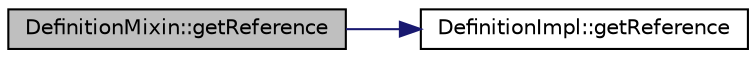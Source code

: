 digraph "DefinitionMixin::getReference"
{
 // LATEX_PDF_SIZE
  edge [fontname="Helvetica",fontsize="10",labelfontname="Helvetica",labelfontsize="10"];
  node [fontname="Helvetica",fontsize="10",shape=record];
  rankdir="LR";
  Node1 [label="DefinitionMixin::getReference",height=0.2,width=0.4,color="black", fillcolor="grey75", style="filled", fontcolor="black",tooltip=" "];
  Node1 -> Node2 [color="midnightblue",fontsize="10",style="solid",fontname="Helvetica"];
  Node2 [label="DefinitionImpl::getReference",height=0.2,width=0.4,color="black", fillcolor="white", style="filled",URL="$classDefinitionImpl.html#afd2f39f5201d205d5c8b15b463ffbe32",tooltip=" "];
}
